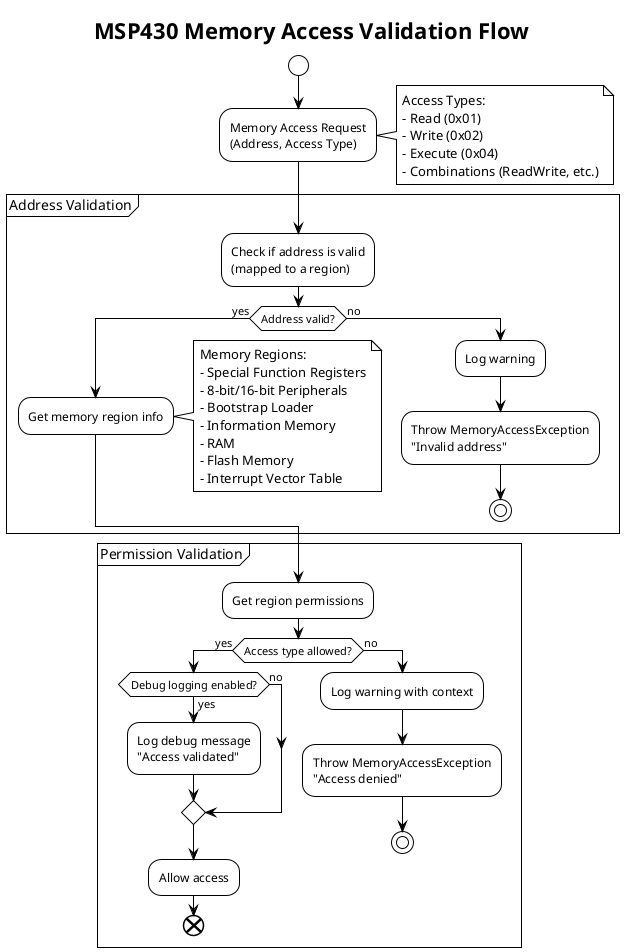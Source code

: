 @startuml memory_access_flow
!theme plain
title MSP430 Memory Access Validation Flow

start

:Memory Access Request\n(Address, Access Type);
note right
    Access Types:
    - Read (0x01)
    - Write (0x02)
    - Execute (0x04)
    - Combinations (ReadWrite, etc.)
end note

partition "Address Validation" {
    :Check if address is valid\n(mapped to a region);
    
    if (Address valid?) then (yes)
        :Get memory region info;
        note right
            Memory Regions:
            - Special Function Registers
            - 8-bit/16-bit Peripherals
            - Bootstrap Loader
            - Information Memory
            - RAM
            - Flash Memory
            - Interrupt Vector Table
        end note
    else (no)
        :Log warning;
        :Throw MemoryAccessException\n"Invalid address";
        stop
    endif
}

partition "Permission Validation" {
    :Get region permissions;
    
    if (Access type allowed?) then (yes)
        if (Debug logging enabled?) then (yes)
            :Log debug message\n"Access validated";
        else (no)
        endif
        :Allow access;
        end
    else (no)
        :Log warning with context;
        :Throw MemoryAccessException\n"Access denied";
        stop
    endif
}

@enduml

@startuml memory_access_permissions_matrix
!theme plain
title MSP430 Memory Access Permissions Matrix

salt
{
{SI
Memory Region | Address Range | Read | Write | Execute | Description
Special Function Registers | 0x0000-0x00FF | ✓ | ✓ | ✗ | System control registers
8-bit Peripherals | 0x0100-0x01FF | ✓ | ✓ | ✗ | Memory-mapped 8-bit peripherals
16-bit Peripherals | 0x0200-0x027F | ✓ | ✓ | ✗ | Memory-mapped 16-bit peripherals
Bootstrap Loader FRAM | 0x1000-0x17FF | ✓ | ✗ | ✓ | Bootstrap loader FRAM
Information Memory FRAM | 0x1800-0x19FF | ✓ | ✓ | ✗ | Device calibration data
SRAM | 0x2000-0x2FFF | ✓ | ✓ | ✓ | High-speed volatile memory
FRAM Memory | 0x4000-0xBFFF | ✓ | ✓ | ✓ | Non-volatile unified code/data memory
Interrupt Vector Table | 0xFFE0-0xFFFF | ✓ | ✗ | ✓ | Interrupt service routine addresses
}
}

note bottom
    ✓ = Access allowed, ✗ = Access denied
    
    Write access to Flash regions typically requires
    special unlock sequences in real hardware.
end note

@enduml

@startuml memory_component_architecture
!theme plain
title Memory System Component Architecture

package "MSP430.Emulator.Memory" {
    interface IMemoryMap {
        +GetRegion(address): MemoryRegionInfo
        +IsValidAddress(address): bool
        +IsAccessAllowed(address, type): bool
        +GetPermissions(address): MemoryAccessPermissions
    }
    
    class MemoryMap {
        -regionLookup: Dictionary<MemoryRegion, MemoryRegionInfo>
        -addressLookup: MemoryRegionInfo[]
        +GetRegion(address): MemoryRegionInfo
        +IsValidAddress(address): bool
        +IsAccessAllowed(address, type): bool
    }
    
    class MemoryAccessValidator {
        -memoryMap: IMemoryMap
        -logger: ILogger?
        +ValidateRead(address): void
        +ValidateWrite(address): void
        +ValidateExecute(address): void
        +IsAccessValid(address, type): bool
    }
    
    enum MemoryRegion {
        SpecialFunctionRegisters
        Peripherals8Bit
        Peripherals16Bit
        BootstrapLoader
        InformationMemory
        Ram
        Flash
        InterruptVectorTable
    }
    
    enum MemoryAccessPermissions {
        None = 0
        Read = 1
        Write = 2
        Execute = 4
        ReadWrite = 3
        ReadExecute = 5
        All = 7
    }
    
    struct MemoryRegionInfo {
        +Region: MemoryRegion
        +StartAddress: ushort
        +EndAddress: ushort
        +Permissions: MemoryAccessPermissions
        +Description: string
        +Size: int
        +Contains(address): bool
    }
    
    class MemoryAccessException {
        +Address: ushort
        +AccessType: MemoryAccessPermissions
    }
}

package "MSP430.Emulator.Logging" {
    interface ILogger {
        +Log(level, message): void
        +Debug(message): void
        +Warning(message): void
    }
}

' Relationships
IMemoryMap <|.. MemoryMap
MemoryAccessValidator --> IMemoryMap
MemoryAccessValidator --> ILogger
MemoryMap --> MemoryRegionInfo
MemoryMap --> MemoryRegion
MemoryMap --> MemoryAccessPermissions
MemoryAccessValidator --> MemoryAccessException
MemoryRegionInfo --> MemoryRegion
MemoryRegionInfo --> MemoryAccessPermissions

note top of MemoryMap
    Uses fast address lookup table
    for O(1) address-to-region mapping
end note

note bottom of MemoryAccessValidator
    Provides validation with optional
    logging for debugging and security
end note

@enduml